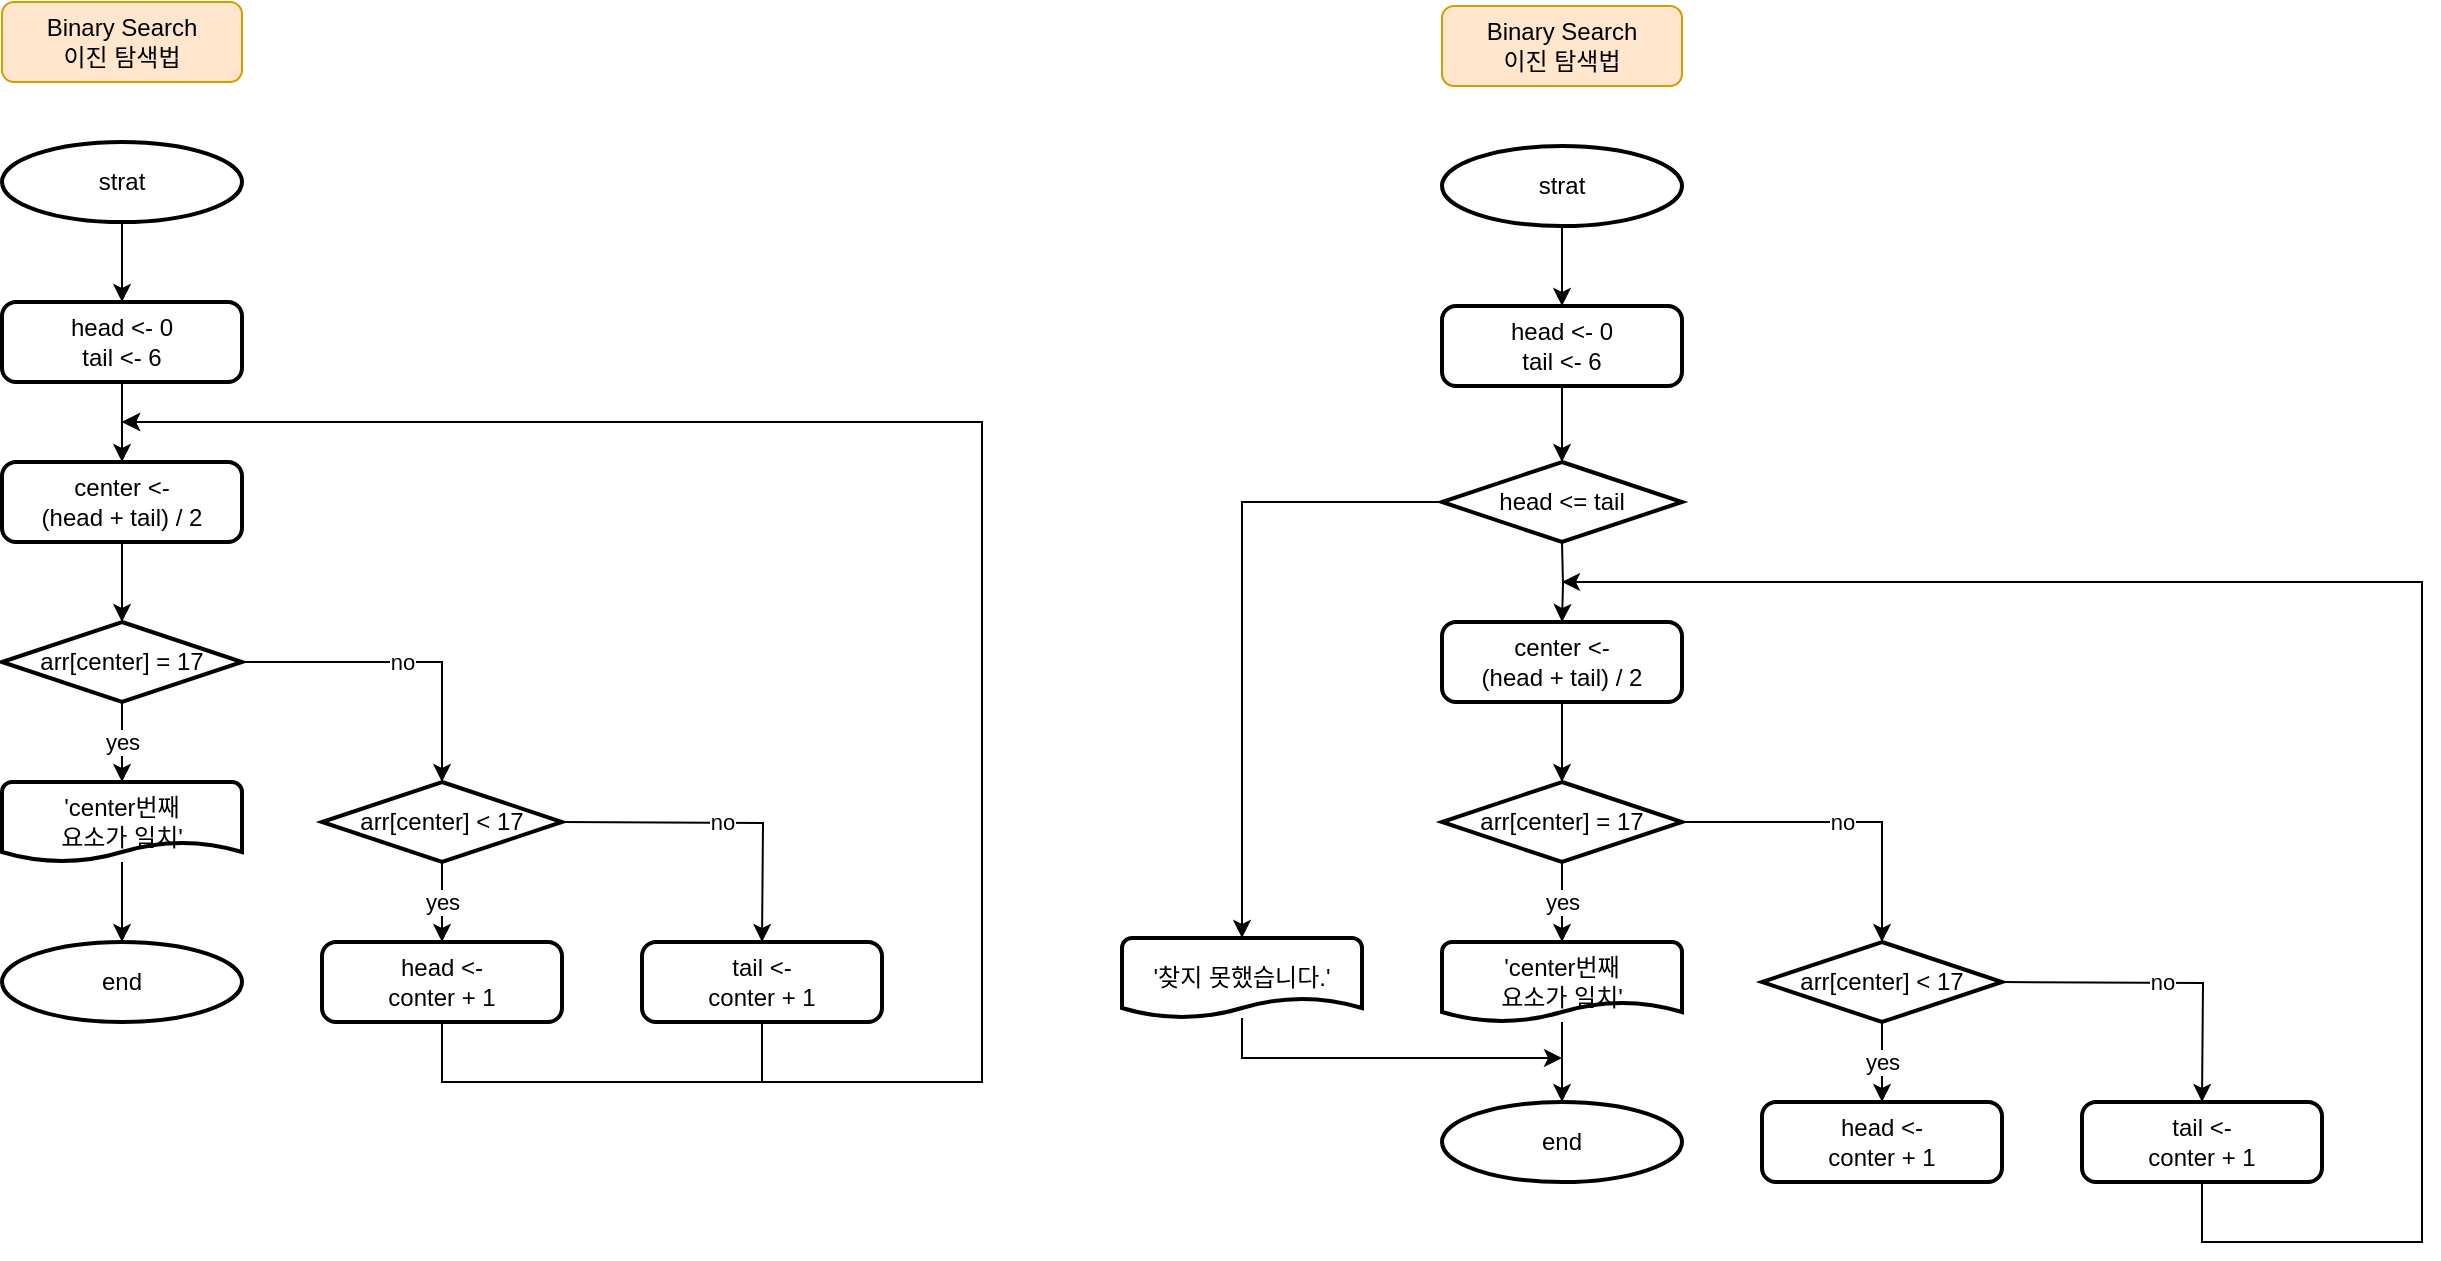<mxfile version="16.4.0" type="device"><diagram id="zjb-j-Lszzqp5ShaYzPg" name="페이지-1"><mxGraphModel dx="967" dy="766" grid="1" gridSize="10" guides="1" tooltips="1" connect="1" arrows="1" fold="1" page="1" pageScale="1" pageWidth="2339" pageHeight="3300" math="0" shadow="0"><root><mxCell id="0"/><mxCell id="1" parent="0"/><mxCell id="QwRYAZOp8x4Vnk97pRgA-1" value="" style="edgeStyle=orthogonalEdgeStyle;rounded=0;orthogonalLoop=1;jettySize=auto;html=1;" edge="1" parent="1" source="QwRYAZOp8x4Vnk97pRgA-2" target="QwRYAZOp8x4Vnk97pRgA-5"><mxGeometry relative="1" as="geometry"/></mxCell><mxCell id="QwRYAZOp8x4Vnk97pRgA-2" value="strat" style="strokeWidth=2;html=1;shape=mxgraph.flowchart.start_1;whiteSpace=wrap;" vertex="1" parent="1"><mxGeometry x="40" y="80" width="120" height="40" as="geometry"/></mxCell><mxCell id="QwRYAZOp8x4Vnk97pRgA-3" value="end" style="strokeWidth=2;html=1;shape=mxgraph.flowchart.start_1;whiteSpace=wrap;" vertex="1" parent="1"><mxGeometry x="40" y="480" width="120" height="40" as="geometry"/></mxCell><mxCell id="QwRYAZOp8x4Vnk97pRgA-4" value="" style="edgeStyle=orthogonalEdgeStyle;rounded=0;orthogonalLoop=1;jettySize=auto;html=1;" edge="1" parent="1" source="QwRYAZOp8x4Vnk97pRgA-5" target="QwRYAZOp8x4Vnk97pRgA-7"><mxGeometry relative="1" as="geometry"/></mxCell><mxCell id="QwRYAZOp8x4Vnk97pRgA-5" value="head &amp;lt;- 0&lt;br&gt;tail &amp;lt;- 6" style="rounded=1;whiteSpace=wrap;html=1;absoluteArcSize=1;arcSize=14;strokeWidth=2;" vertex="1" parent="1"><mxGeometry x="40" y="160" width="120" height="40" as="geometry"/></mxCell><mxCell id="QwRYAZOp8x4Vnk97pRgA-15" value="" style="edgeStyle=orthogonalEdgeStyle;rounded=0;orthogonalLoop=1;jettySize=auto;html=1;" edge="1" parent="1" source="QwRYAZOp8x4Vnk97pRgA-7" target="QwRYAZOp8x4Vnk97pRgA-14"><mxGeometry relative="1" as="geometry"/></mxCell><mxCell id="QwRYAZOp8x4Vnk97pRgA-7" value="center &amp;lt;-&lt;br&gt;(head + tail) / 2" style="rounded=1;whiteSpace=wrap;html=1;absoluteArcSize=1;arcSize=14;strokeWidth=2;" vertex="1" parent="1"><mxGeometry x="40" y="240" width="120" height="40" as="geometry"/></mxCell><mxCell id="QwRYAZOp8x4Vnk97pRgA-16" value="" style="edgeStyle=orthogonalEdgeStyle;rounded=0;orthogonalLoop=1;jettySize=auto;html=1;" edge="1" parent="1" source="QwRYAZOp8x4Vnk97pRgA-9" target="QwRYAZOp8x4Vnk97pRgA-3"><mxGeometry relative="1" as="geometry"/></mxCell><mxCell id="QwRYAZOp8x4Vnk97pRgA-9" value="'center번째&lt;br&gt;요소가 일치'&lt;span style=&quot;color: rgba(0 , 0 , 0 , 0) ; font-family: monospace ; font-size: 0px&quot;&gt;%3CmxGraphModel%3E%3Croot%3E%3CmxCell%20id%3D%220%22%2F%3E%3CmxCell%20id%3D%221%22%20parent%3D%220%22%2F%3E%3CmxCell%20id%3D%222%22%20value%3D%22a%20%26amp%3Bgt%3B%20b%22%20style%3D%22strokeWidth%3D2%3Bhtml%3D1%3Bshape%3Dmxgraph.flowchart.decision%3BwhiteSpace%3Dwrap%3B%22%20vertex%3D%221%22%20parent%3D%221%22%3E%3CmxGeometry%20x%3D%22340%22%20y%3D%22810%22%20width%3D%22120%22%20height%3D%2240%22%20as%3D%22geometry%22%2F%3E%3C%2FmxCell%3E%3C%2Froot%3E%3C%2FmxGraphModel%3E&lt;/span&gt;" style="strokeWidth=2;html=1;shape=mxgraph.flowchart.document2;whiteSpace=wrap;size=0.25;" vertex="1" parent="1"><mxGeometry x="40" y="400" width="120" height="40" as="geometry"/></mxCell><mxCell id="QwRYAZOp8x4Vnk97pRgA-17" value="yes" style="edgeStyle=orthogonalEdgeStyle;rounded=0;orthogonalLoop=1;jettySize=auto;html=1;" edge="1" parent="1" source="QwRYAZOp8x4Vnk97pRgA-14" target="QwRYAZOp8x4Vnk97pRgA-9"><mxGeometry relative="1" as="geometry"/></mxCell><mxCell id="QwRYAZOp8x4Vnk97pRgA-22" value="no" style="edgeStyle=orthogonalEdgeStyle;rounded=0;orthogonalLoop=1;jettySize=auto;html=1;entryX=0.5;entryY=0;entryDx=0;entryDy=0;entryPerimeter=0;" edge="1" parent="1" source="QwRYAZOp8x4Vnk97pRgA-14" target="QwRYAZOp8x4Vnk97pRgA-19"><mxGeometry relative="1" as="geometry"/></mxCell><mxCell id="QwRYAZOp8x4Vnk97pRgA-14" value="arr[center] = 17" style="strokeWidth=2;html=1;shape=mxgraph.flowchart.decision;whiteSpace=wrap;" vertex="1" parent="1"><mxGeometry x="40" y="320" width="120" height="40" as="geometry"/></mxCell><mxCell id="QwRYAZOp8x4Vnk97pRgA-18" value="Binary Search&lt;br&gt;이진 탐색법" style="rounded=1;whiteSpace=wrap;html=1;fillColor=#ffe6cc;strokeColor=#d79b00;" vertex="1" parent="1"><mxGeometry x="40" y="10" width="120" height="40" as="geometry"/></mxCell><mxCell id="QwRYAZOp8x4Vnk97pRgA-21" value="yes" style="edgeStyle=orthogonalEdgeStyle;rounded=0;orthogonalLoop=1;jettySize=auto;html=1;" edge="1" parent="1" source="QwRYAZOp8x4Vnk97pRgA-19" target="QwRYAZOp8x4Vnk97pRgA-20"><mxGeometry relative="1" as="geometry"/></mxCell><mxCell id="QwRYAZOp8x4Vnk97pRgA-19" value="arr[center] &amp;lt; 17" style="strokeWidth=2;html=1;shape=mxgraph.flowchart.decision;whiteSpace=wrap;" vertex="1" parent="1"><mxGeometry x="200" y="400" width="120" height="40" as="geometry"/></mxCell><mxCell id="QwRYAZOp8x4Vnk97pRgA-25" style="edgeStyle=orthogonalEdgeStyle;rounded=0;orthogonalLoop=1;jettySize=auto;html=1;" edge="1" parent="1" source="QwRYAZOp8x4Vnk97pRgA-20"><mxGeometry relative="1" as="geometry"><mxPoint x="100" y="220" as="targetPoint"/><Array as="points"><mxPoint x="260" y="550"/><mxPoint x="530" y="550"/><mxPoint x="530" y="220"/></Array></mxGeometry></mxCell><mxCell id="QwRYAZOp8x4Vnk97pRgA-20" value="head &amp;lt;-&lt;br&gt;conter + 1" style="rounded=1;whiteSpace=wrap;html=1;absoluteArcSize=1;arcSize=14;strokeWidth=2;" vertex="1" parent="1"><mxGeometry x="200" y="480" width="120" height="40" as="geometry"/></mxCell><mxCell id="QwRYAZOp8x4Vnk97pRgA-26" style="edgeStyle=orthogonalEdgeStyle;rounded=0;orthogonalLoop=1;jettySize=auto;html=1;" edge="1" parent="1" source="QwRYAZOp8x4Vnk97pRgA-23"><mxGeometry relative="1" as="geometry"><mxPoint x="100" y="220" as="targetPoint"/><Array as="points"><mxPoint x="420" y="550"/><mxPoint x="530" y="550"/><mxPoint x="530" y="220"/></Array></mxGeometry></mxCell><mxCell id="QwRYAZOp8x4Vnk97pRgA-23" value="tail &amp;lt;-&lt;br&gt;conter + 1" style="rounded=1;whiteSpace=wrap;html=1;absoluteArcSize=1;arcSize=14;strokeWidth=2;" vertex="1" parent="1"><mxGeometry x="360" y="480" width="120" height="40" as="geometry"/></mxCell><mxCell id="QwRYAZOp8x4Vnk97pRgA-24" value="no" style="edgeStyle=orthogonalEdgeStyle;rounded=0;orthogonalLoop=1;jettySize=auto;html=1;entryX=0.5;entryY=0;entryDx=0;entryDy=0;entryPerimeter=0;" edge="1" parent="1"><mxGeometry relative="1" as="geometry"><mxPoint x="320" y="420" as="sourcePoint"/><mxPoint x="420" y="480" as="targetPoint"/></mxGeometry></mxCell><mxCell id="QwRYAZOp8x4Vnk97pRgA-27" value="" style="edgeStyle=orthogonalEdgeStyle;rounded=0;orthogonalLoop=1;jettySize=auto;html=1;" edge="1" parent="1" source="QwRYAZOp8x4Vnk97pRgA-28" target="QwRYAZOp8x4Vnk97pRgA-31"><mxGeometry relative="1" as="geometry"/></mxCell><mxCell id="QwRYAZOp8x4Vnk97pRgA-28" value="strat" style="strokeWidth=2;html=1;shape=mxgraph.flowchart.start_1;whiteSpace=wrap;" vertex="1" parent="1"><mxGeometry x="760" y="82" width="120" height="40" as="geometry"/></mxCell><mxCell id="QwRYAZOp8x4Vnk97pRgA-29" value="end" style="strokeWidth=2;html=1;shape=mxgraph.flowchart.start_1;whiteSpace=wrap;" vertex="1" parent="1"><mxGeometry x="760" y="560" width="120" height="40" as="geometry"/></mxCell><mxCell id="QwRYAZOp8x4Vnk97pRgA-30" value="" style="edgeStyle=orthogonalEdgeStyle;rounded=0;orthogonalLoop=1;jettySize=auto;html=1;" edge="1" parent="1" target="QwRYAZOp8x4Vnk97pRgA-33"><mxGeometry relative="1" as="geometry"><mxPoint x="820" y="280" as="sourcePoint"/></mxGeometry></mxCell><mxCell id="QwRYAZOp8x4Vnk97pRgA-50" value="" style="edgeStyle=orthogonalEdgeStyle;rounded=0;orthogonalLoop=1;jettySize=auto;html=1;" edge="1" parent="1" source="QwRYAZOp8x4Vnk97pRgA-31" target="QwRYAZOp8x4Vnk97pRgA-49"><mxGeometry relative="1" as="geometry"/></mxCell><mxCell id="QwRYAZOp8x4Vnk97pRgA-31" value="head &amp;lt;- 0&lt;br&gt;tail &amp;lt;- 6" style="rounded=1;whiteSpace=wrap;html=1;absoluteArcSize=1;arcSize=14;strokeWidth=2;" vertex="1" parent="1"><mxGeometry x="760" y="162" width="120" height="40" as="geometry"/></mxCell><mxCell id="QwRYAZOp8x4Vnk97pRgA-32" value="" style="edgeStyle=orthogonalEdgeStyle;rounded=0;orthogonalLoop=1;jettySize=auto;html=1;" edge="1" parent="1" source="QwRYAZOp8x4Vnk97pRgA-33" target="QwRYAZOp8x4Vnk97pRgA-38"><mxGeometry relative="1" as="geometry"/></mxCell><mxCell id="QwRYAZOp8x4Vnk97pRgA-33" value="center &amp;lt;-&lt;br&gt;(head + tail) / 2" style="rounded=1;whiteSpace=wrap;html=1;absoluteArcSize=1;arcSize=14;strokeWidth=2;" vertex="1" parent="1"><mxGeometry x="760" y="320" width="120" height="40" as="geometry"/></mxCell><mxCell id="QwRYAZOp8x4Vnk97pRgA-34" value="" style="edgeStyle=orthogonalEdgeStyle;rounded=0;orthogonalLoop=1;jettySize=auto;html=1;" edge="1" parent="1" source="QwRYAZOp8x4Vnk97pRgA-35" target="QwRYAZOp8x4Vnk97pRgA-29"><mxGeometry relative="1" as="geometry"/></mxCell><mxCell id="QwRYAZOp8x4Vnk97pRgA-35" value="'center번째&lt;br&gt;요소가 일치'&lt;span style=&quot;color: rgba(0 , 0 , 0 , 0) ; font-family: monospace ; font-size: 0px&quot;&gt;%3CmxGraphModel%3E%3Croot%3E%3CmxCell%20id%3D%220%22%2F%3E%3CmxCell%20id%3D%221%22%20parent%3D%220%22%2F%3E%3CmxCell%20id%3D%222%22%20value%3D%22a%20%26amp%3Bgt%3B%20b%22%20style%3D%22strokeWidth%3D2%3Bhtml%3D1%3Bshape%3Dmxgraph.flowchart.decision%3BwhiteSpace%3Dwrap%3B%22%20vertex%3D%221%22%20parent%3D%221%22%3E%3CmxGeometry%20x%3D%22340%22%20y%3D%22810%22%20width%3D%22120%22%20height%3D%2240%22%20as%3D%22geometry%22%2F%3E%3C%2FmxCell%3E%3C%2Froot%3E%3C%2FmxGraphModel%3E&lt;/span&gt;" style="strokeWidth=2;html=1;shape=mxgraph.flowchart.document2;whiteSpace=wrap;size=0.25;" vertex="1" parent="1"><mxGeometry x="760" y="480" width="120" height="40" as="geometry"/></mxCell><mxCell id="QwRYAZOp8x4Vnk97pRgA-36" value="yes" style="edgeStyle=orthogonalEdgeStyle;rounded=0;orthogonalLoop=1;jettySize=auto;html=1;" edge="1" parent="1" source="QwRYAZOp8x4Vnk97pRgA-38" target="QwRYAZOp8x4Vnk97pRgA-35"><mxGeometry relative="1" as="geometry"/></mxCell><mxCell id="QwRYAZOp8x4Vnk97pRgA-37" value="no" style="edgeStyle=orthogonalEdgeStyle;rounded=0;orthogonalLoop=1;jettySize=auto;html=1;entryX=0.5;entryY=0;entryDx=0;entryDy=0;entryPerimeter=0;" edge="1" parent="1" source="QwRYAZOp8x4Vnk97pRgA-38" target="QwRYAZOp8x4Vnk97pRgA-41"><mxGeometry relative="1" as="geometry"/></mxCell><mxCell id="QwRYAZOp8x4Vnk97pRgA-38" value="arr[center] = 17" style="strokeWidth=2;html=1;shape=mxgraph.flowchart.decision;whiteSpace=wrap;" vertex="1" parent="1"><mxGeometry x="760" y="400" width="120" height="40" as="geometry"/></mxCell><mxCell id="QwRYAZOp8x4Vnk97pRgA-39" value="Binary Search&lt;br&gt;이진 탐색법" style="rounded=1;whiteSpace=wrap;html=1;fillColor=#ffe6cc;strokeColor=#d79b00;" vertex="1" parent="1"><mxGeometry x="760" y="12" width="120" height="40" as="geometry"/></mxCell><mxCell id="QwRYAZOp8x4Vnk97pRgA-40" value="yes" style="edgeStyle=orthogonalEdgeStyle;rounded=0;orthogonalLoop=1;jettySize=auto;html=1;" edge="1" parent="1" source="QwRYAZOp8x4Vnk97pRgA-41" target="QwRYAZOp8x4Vnk97pRgA-43"><mxGeometry relative="1" as="geometry"/></mxCell><mxCell id="QwRYAZOp8x4Vnk97pRgA-41" value="arr[center] &amp;lt; 17" style="strokeWidth=2;html=1;shape=mxgraph.flowchart.decision;whiteSpace=wrap;" vertex="1" parent="1"><mxGeometry x="920" y="480" width="120" height="40" as="geometry"/></mxCell><mxCell id="QwRYAZOp8x4Vnk97pRgA-43" value="head &amp;lt;-&lt;br&gt;conter + 1" style="rounded=1;whiteSpace=wrap;html=1;absoluteArcSize=1;arcSize=14;strokeWidth=2;" vertex="1" parent="1"><mxGeometry x="920" y="560" width="120" height="40" as="geometry"/></mxCell><mxCell id="QwRYAZOp8x4Vnk97pRgA-44" style="edgeStyle=orthogonalEdgeStyle;rounded=0;orthogonalLoop=1;jettySize=auto;html=1;" edge="1" parent="1" source="QwRYAZOp8x4Vnk97pRgA-45"><mxGeometry relative="1" as="geometry"><mxPoint x="820" y="300" as="targetPoint"/><Array as="points"><mxPoint x="1140" y="630"/><mxPoint x="1250" y="630"/><mxPoint x="1250" y="300"/></Array></mxGeometry></mxCell><mxCell id="QwRYAZOp8x4Vnk97pRgA-45" value="tail &amp;lt;-&lt;br&gt;conter + 1" style="rounded=1;whiteSpace=wrap;html=1;absoluteArcSize=1;arcSize=14;strokeWidth=2;" vertex="1" parent="1"><mxGeometry x="1080" y="560" width="120" height="40" as="geometry"/></mxCell><mxCell id="QwRYAZOp8x4Vnk97pRgA-46" value="no" style="edgeStyle=orthogonalEdgeStyle;rounded=0;orthogonalLoop=1;jettySize=auto;html=1;entryX=0.5;entryY=0;entryDx=0;entryDy=0;entryPerimeter=0;" edge="1" parent="1"><mxGeometry relative="1" as="geometry"><mxPoint x="1040" y="500" as="sourcePoint"/><mxPoint x="1140" y="560" as="targetPoint"/></mxGeometry></mxCell><mxCell id="QwRYAZOp8x4Vnk97pRgA-48" style="edgeStyle=orthogonalEdgeStyle;rounded=0;orthogonalLoop=1;jettySize=auto;html=1;" edge="1" parent="1" source="QwRYAZOp8x4Vnk97pRgA-47"><mxGeometry relative="1" as="geometry"><mxPoint x="820" y="538" as="targetPoint"/><Array as="points"><mxPoint x="660" y="538"/></Array></mxGeometry></mxCell><mxCell id="QwRYAZOp8x4Vnk97pRgA-47" value="'찾지 못했습니다.'" style="strokeWidth=2;html=1;shape=mxgraph.flowchart.document2;whiteSpace=wrap;size=0.25;" vertex="1" parent="1"><mxGeometry x="600" y="478" width="120" height="40" as="geometry"/></mxCell><mxCell id="QwRYAZOp8x4Vnk97pRgA-51" style="edgeStyle=orthogonalEdgeStyle;rounded=0;orthogonalLoop=1;jettySize=auto;html=1;" edge="1" parent="1" source="QwRYAZOp8x4Vnk97pRgA-49" target="QwRYAZOp8x4Vnk97pRgA-47"><mxGeometry relative="1" as="geometry"/></mxCell><mxCell id="QwRYAZOp8x4Vnk97pRgA-49" value="head &amp;lt;= tail" style="strokeWidth=2;html=1;shape=mxgraph.flowchart.decision;whiteSpace=wrap;" vertex="1" parent="1"><mxGeometry x="760" y="240" width="120" height="40" as="geometry"/></mxCell></root></mxGraphModel></diagram></mxfile>